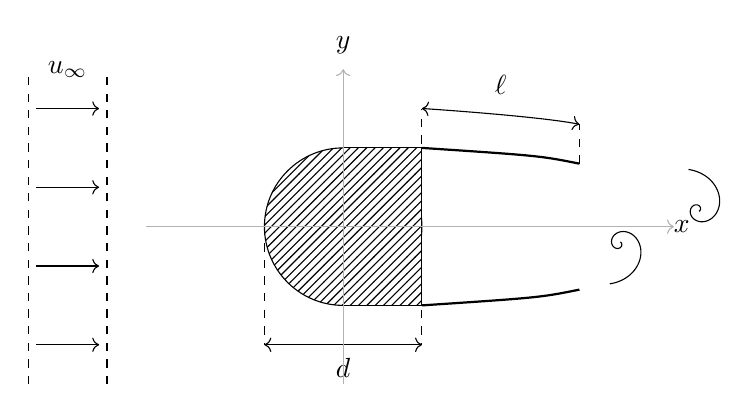 
\begin{tikzpicture}
					
	% flux d'air
	\draw[dashed] (-4,-2) -- (-4,2);
	\draw[dashed] (-3,-2) -- (-3,2);
	\draw[->] (-3.9,-1.5) -- (-3.1,-1.5);
	\draw[->] (-3.9,-0.5) -- (-3.1,-0.5);
	\draw[->] (-3.9,0.5) -- (-3.1,0.5);
	\draw[->] (-3.9,1.5) -- (-3.1,1.5);
	\node () at (-3.5,2) {$u_\infty$};
				
	% LR
%	\draw[fill=gray!20] (1,0) ellipse (1.9 and 0.9);
%	\draw[<->] (0,1.5) -- (2.,1.5);
	\draw[<->] (1,1.5) .. controls (1.1,1.495) and (2.5,1.4)  .. (3.,1.3);
	\node () at (2.,1.8) {$\ell$};
	\draw[dashed] (3.,0.8) -- (3.,1.3);
	\draw[dashed] (1,0) -- (1,1.5);
	
	% cylindre
	%\draw[fill=white,ultra thick] (0,0) circle (1);
	\draw[fill,pattern=north east lines] (0,0) circle [radius= 1];
	\fill[color=white] (0,-1) rectangle ++ (1,2);
	\draw[fill,pattern=north east lines] (0,-1) rectangle ++ (1,2);	
	
	
	\draw[<->] (-1,-1.5) -- (1,-1.5);
	\node () at (0,-1.8) {$d$};
	\draw[dashed] (-1,0) -- (-1,-1.5);
	\draw[dashed] (1,0) -- (1,-1.5);				
	% 'actuacion' (plasma)
	\draw[-, thick] (1,1) .. controls (2.5,.9)  .. (3.,.8);
%	\node () at (0.5,1.3) {$\delta u$};
%	\draw[-] (0,-1) -- (2.,-1);
	\draw[-,thick] (1,-1) .. controls (2.5,-.9)  .. (3.,-.8);
	
    \draw [domain=1:10,variable=\t,smooth,samples=500,shift={(3.5 ,-.22)},rotate=20,scale=.9]
plot ({\t r}: {-.02-.83*exp(-.4*\t});

    \draw [domain=1:10, variable=\t,smooth,samples=500,shift={(4.5 ,.22)},rotate=-20,yscale=-1,scale=.9]
plot ({\t r}: {-.02-.83*exp(-.4*\t});


	% axes
	\draw[black!30][->] (-2.5,0) -- (4.2,0);
	\node () at (4.3,0) {$x$};
	\draw[black!30][->] (0,-2) -- (0,2);
	\node () at (0,2.3) {$y$};
	
\end{tikzpicture}
%\end{document}